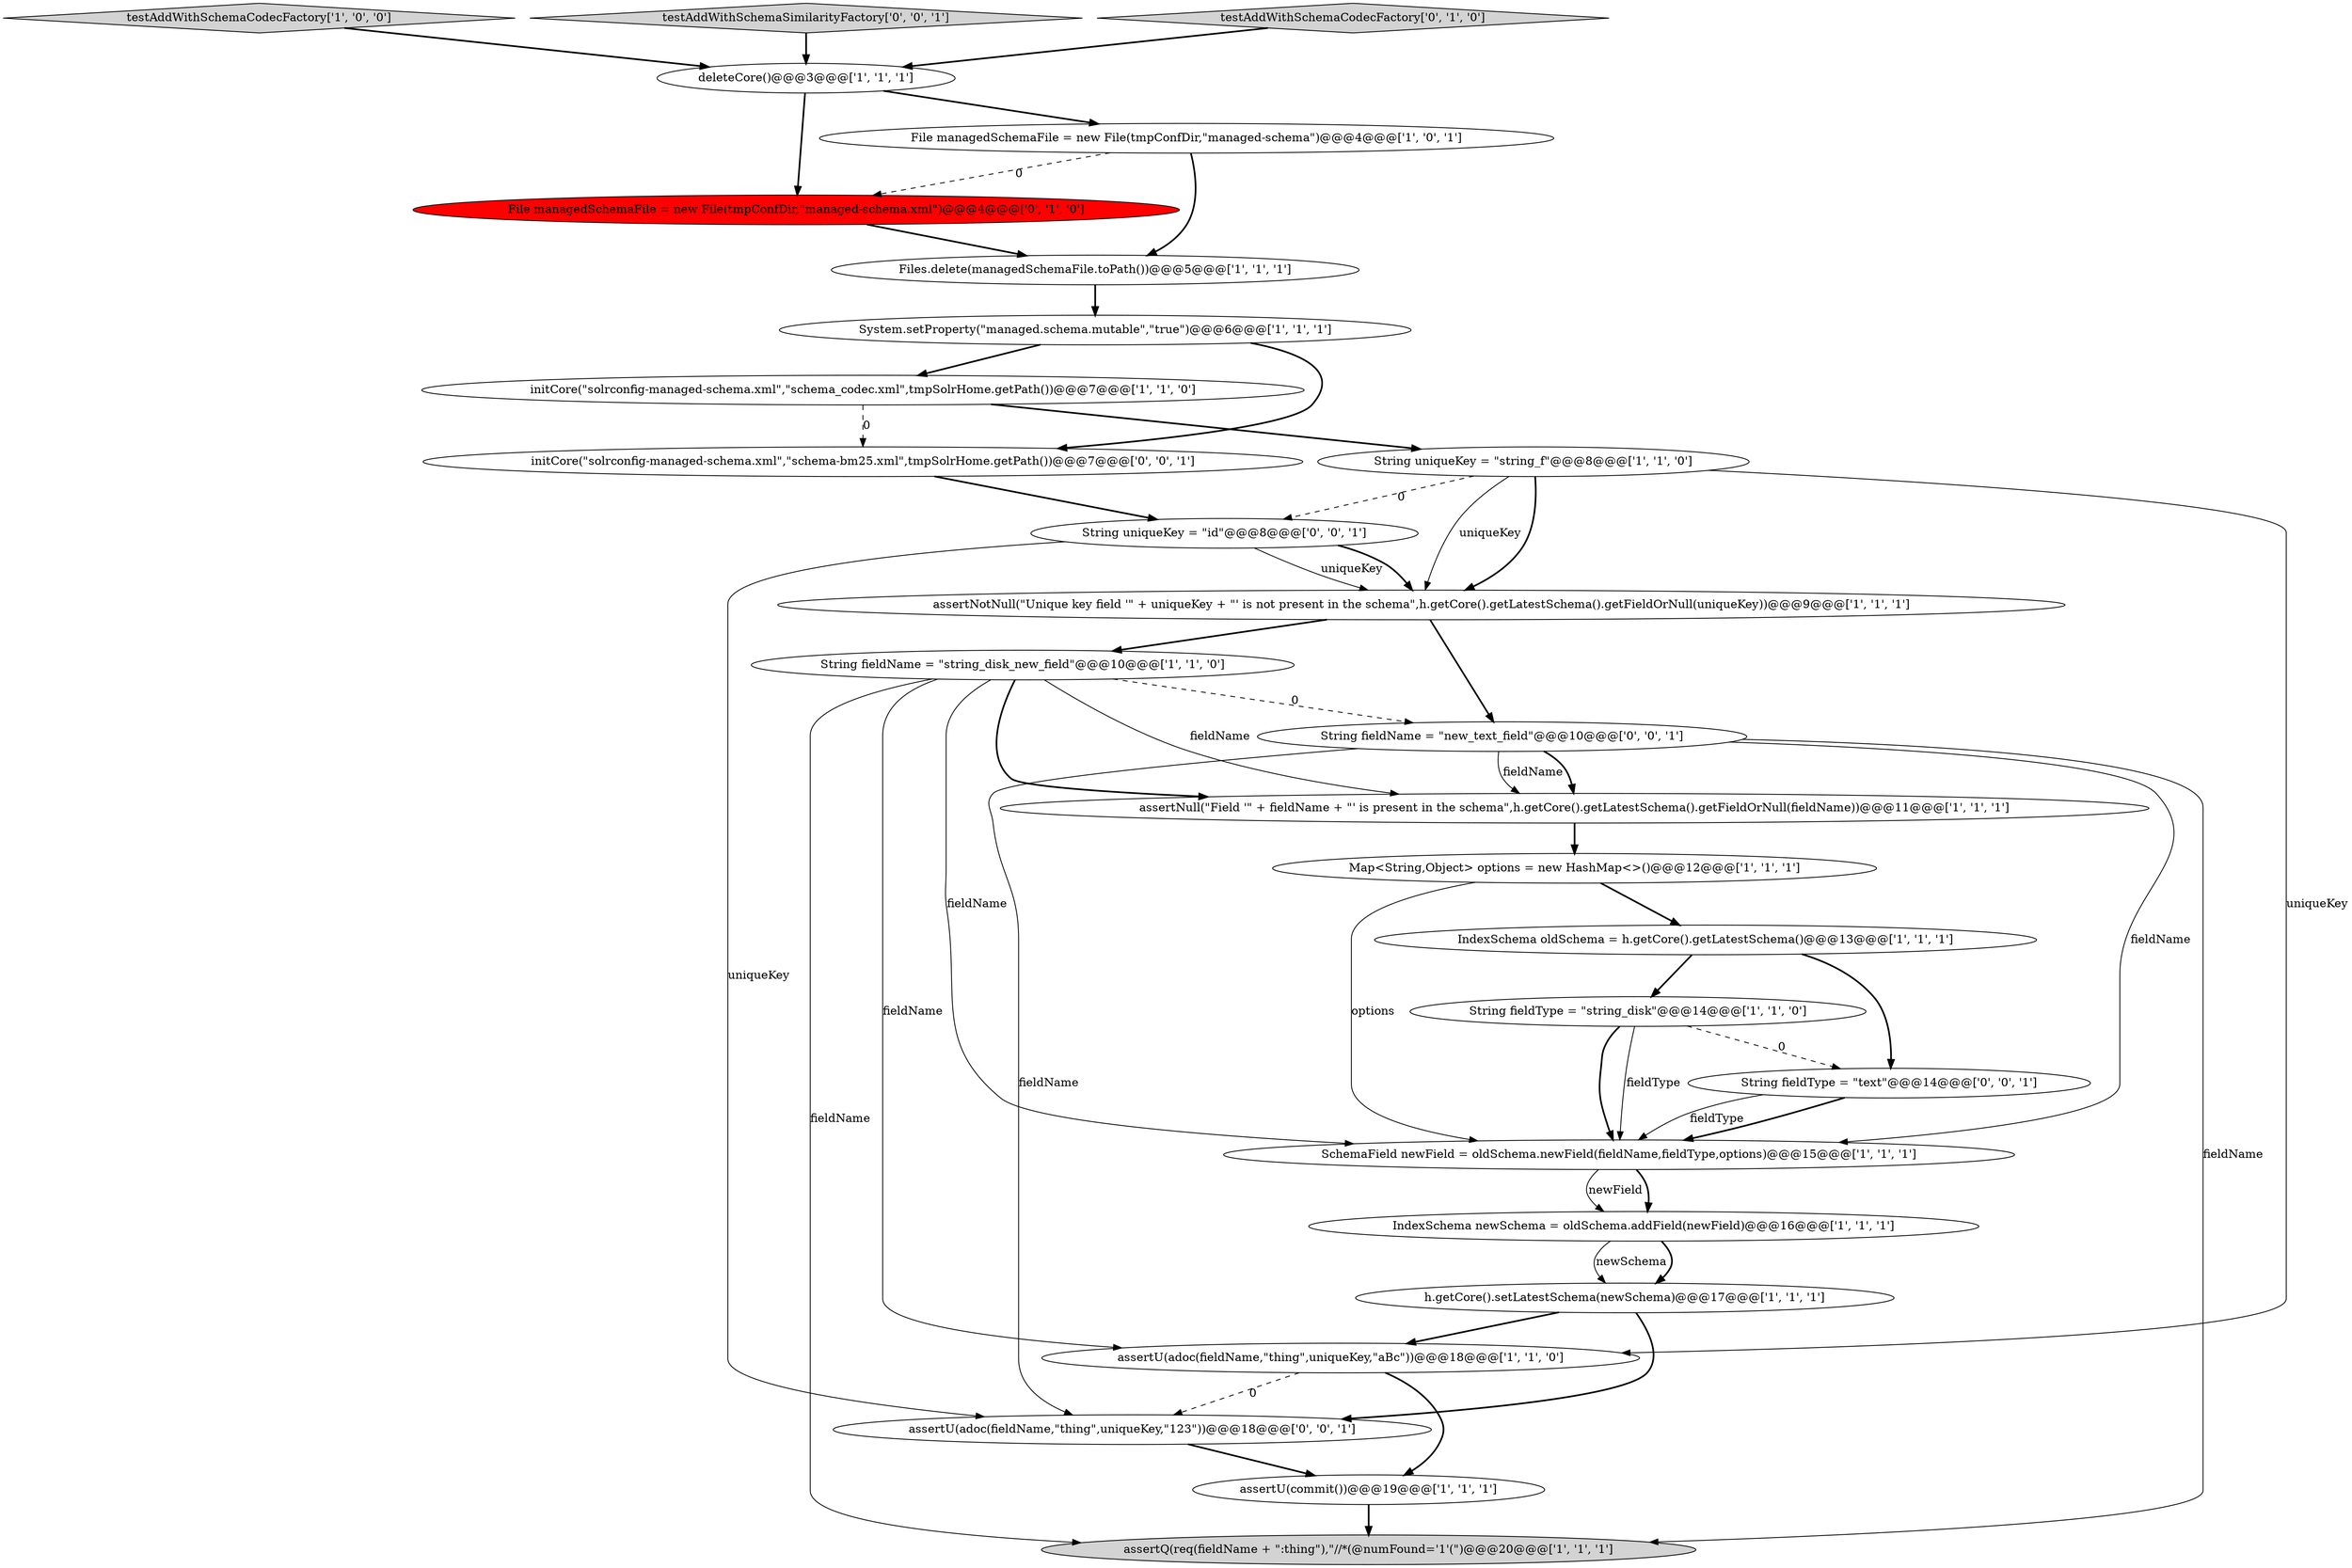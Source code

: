 digraph {
14 [style = filled, label = "Map<String,Object> options = new HashMap<>()@@@12@@@['1', '1', '1']", fillcolor = white, shape = ellipse image = "AAA0AAABBB1BBB"];
10 [style = filled, label = "String uniqueKey = \"string_f\"@@@8@@@['1', '1', '0']", fillcolor = white, shape = ellipse image = "AAA0AAABBB1BBB"];
20 [style = filled, label = "File managedSchemaFile = new File(tmpConfDir,\"managed-schema.xml\")@@@4@@@['0', '1', '0']", fillcolor = red, shape = ellipse image = "AAA1AAABBB2BBB"];
2 [style = filled, label = "Files.delete(managedSchemaFile.toPath())@@@5@@@['1', '1', '1']", fillcolor = white, shape = ellipse image = "AAA0AAABBB1BBB"];
18 [style = filled, label = "IndexSchema newSchema = oldSchema.addField(newField)@@@16@@@['1', '1', '1']", fillcolor = white, shape = ellipse image = "AAA0AAABBB1BBB"];
3 [style = filled, label = "SchemaField newField = oldSchema.newField(fieldName,fieldType,options)@@@15@@@['1', '1', '1']", fillcolor = white, shape = ellipse image = "AAA0AAABBB1BBB"];
5 [style = filled, label = "IndexSchema oldSchema = h.getCore().getLatestSchema()@@@13@@@['1', '1', '1']", fillcolor = white, shape = ellipse image = "AAA0AAABBB1BBB"];
9 [style = filled, label = "testAddWithSchemaCodecFactory['1', '0', '0']", fillcolor = lightgray, shape = diamond image = "AAA0AAABBB1BBB"];
13 [style = filled, label = "assertU(adoc(fieldName,\"thing\",uniqueKey,\"aBc\"))@@@18@@@['1', '1', '0']", fillcolor = white, shape = ellipse image = "AAA0AAABBB1BBB"];
17 [style = filled, label = "initCore(\"solrconfig-managed-schema.xml\",\"schema_codec.xml\",tmpSolrHome.getPath())@@@7@@@['1', '1', '0']", fillcolor = white, shape = ellipse image = "AAA0AAABBB1BBB"];
7 [style = filled, label = "System.setProperty(\"managed.schema.mutable\",\"true\")@@@6@@@['1', '1', '1']", fillcolor = white, shape = ellipse image = "AAA0AAABBB1BBB"];
26 [style = filled, label = "String fieldName = \"new_text_field\"@@@10@@@['0', '0', '1']", fillcolor = white, shape = ellipse image = "AAA0AAABBB3BBB"];
15 [style = filled, label = "h.getCore().setLatestSchema(newSchema)@@@17@@@['1', '1', '1']", fillcolor = white, shape = ellipse image = "AAA0AAABBB1BBB"];
22 [style = filled, label = "String uniqueKey = \"id\"@@@8@@@['0', '0', '1']", fillcolor = white, shape = ellipse image = "AAA0AAABBB3BBB"];
0 [style = filled, label = "assertNull(\"Field '\" + fieldName + \"' is present in the schema\",h.getCore().getLatestSchema().getFieldOrNull(fieldName))@@@11@@@['1', '1', '1']", fillcolor = white, shape = ellipse image = "AAA0AAABBB1BBB"];
6 [style = filled, label = "String fieldName = \"string_disk_new_field\"@@@10@@@['1', '1', '0']", fillcolor = white, shape = ellipse image = "AAA0AAABBB1BBB"];
8 [style = filled, label = "assertNotNull(\"Unique key field '\" + uniqueKey + \"' is not present in the schema\",h.getCore().getLatestSchema().getFieldOrNull(uniqueKey))@@@9@@@['1', '1', '1']", fillcolor = white, shape = ellipse image = "AAA0AAABBB1BBB"];
23 [style = filled, label = "assertU(adoc(fieldName,\"thing\",uniqueKey,\"123\"))@@@18@@@['0', '0', '1']", fillcolor = white, shape = ellipse image = "AAA0AAABBB3BBB"];
11 [style = filled, label = "File managedSchemaFile = new File(tmpConfDir,\"managed-schema\")@@@4@@@['1', '0', '1']", fillcolor = white, shape = ellipse image = "AAA0AAABBB1BBB"];
25 [style = filled, label = "String fieldType = \"text\"@@@14@@@['0', '0', '1']", fillcolor = white, shape = ellipse image = "AAA0AAABBB3BBB"];
1 [style = filled, label = "String fieldType = \"string_disk\"@@@14@@@['1', '1', '0']", fillcolor = white, shape = ellipse image = "AAA0AAABBB1BBB"];
21 [style = filled, label = "testAddWithSchemaSimilarityFactory['0', '0', '1']", fillcolor = lightgray, shape = diamond image = "AAA0AAABBB3BBB"];
4 [style = filled, label = "assertQ(req(fieldName + \":thing\"),\"//*(@numFound='1'(\")@@@20@@@['1', '1', '1']", fillcolor = lightgray, shape = ellipse image = "AAA0AAABBB1BBB"];
24 [style = filled, label = "initCore(\"solrconfig-managed-schema.xml\",\"schema-bm25.xml\",tmpSolrHome.getPath())@@@7@@@['0', '0', '1']", fillcolor = white, shape = ellipse image = "AAA0AAABBB3BBB"];
16 [style = filled, label = "deleteCore()@@@3@@@['1', '1', '1']", fillcolor = white, shape = ellipse image = "AAA0AAABBB1BBB"];
12 [style = filled, label = "assertU(commit())@@@19@@@['1', '1', '1']", fillcolor = white, shape = ellipse image = "AAA0AAABBB1BBB"];
19 [style = filled, label = "testAddWithSchemaCodecFactory['0', '1', '0']", fillcolor = lightgray, shape = diamond image = "AAA0AAABBB2BBB"];
17->10 [style = bold, label=""];
15->23 [style = bold, label=""];
15->13 [style = bold, label=""];
6->13 [style = solid, label="fieldName"];
7->17 [style = bold, label=""];
16->11 [style = bold, label=""];
11->20 [style = dashed, label="0"];
10->13 [style = solid, label="uniqueKey"];
17->24 [style = dashed, label="0"];
26->4 [style = solid, label="fieldName"];
25->3 [style = bold, label=""];
18->15 [style = bold, label=""];
1->3 [style = bold, label=""];
18->15 [style = solid, label="newSchema"];
22->8 [style = solid, label="uniqueKey"];
8->6 [style = bold, label=""];
6->0 [style = bold, label=""];
25->3 [style = solid, label="fieldType"];
10->22 [style = dashed, label="0"];
6->4 [style = solid, label="fieldName"];
1->3 [style = solid, label="fieldType"];
24->22 [style = bold, label=""];
6->3 [style = solid, label="fieldName"];
13->23 [style = dashed, label="0"];
9->16 [style = bold, label=""];
11->2 [style = bold, label=""];
5->25 [style = bold, label=""];
10->8 [style = solid, label="uniqueKey"];
19->16 [style = bold, label=""];
20->2 [style = bold, label=""];
3->18 [style = bold, label=""];
22->8 [style = bold, label=""];
26->23 [style = solid, label="fieldName"];
5->1 [style = bold, label=""];
26->0 [style = solid, label="fieldName"];
7->24 [style = bold, label=""];
0->14 [style = bold, label=""];
26->0 [style = bold, label=""];
13->12 [style = bold, label=""];
10->8 [style = bold, label=""];
12->4 [style = bold, label=""];
6->26 [style = dashed, label="0"];
6->0 [style = solid, label="fieldName"];
3->18 [style = solid, label="newField"];
21->16 [style = bold, label=""];
14->3 [style = solid, label="options"];
22->23 [style = solid, label="uniqueKey"];
23->12 [style = bold, label=""];
2->7 [style = bold, label=""];
26->3 [style = solid, label="fieldName"];
1->25 [style = dashed, label="0"];
16->20 [style = bold, label=""];
14->5 [style = bold, label=""];
8->26 [style = bold, label=""];
}
